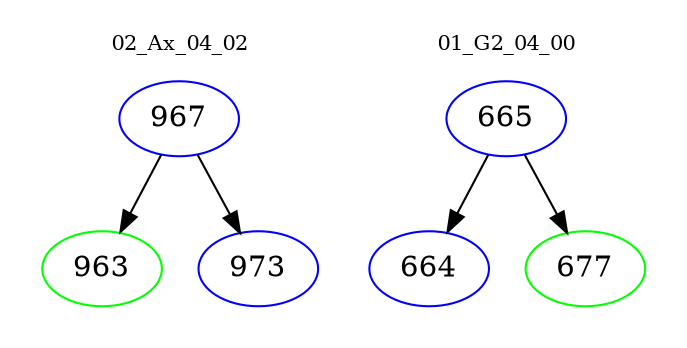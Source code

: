 digraph{
subgraph cluster_0 {
color = white
label = "02_Ax_04_02";
fontsize=10;
T0_967 [label="967", color="blue"]
T0_967 -> T0_963 [color="black"]
T0_963 [label="963", color="green"]
T0_967 -> T0_973 [color="black"]
T0_973 [label="973", color="blue"]
}
subgraph cluster_1 {
color = white
label = "01_G2_04_00";
fontsize=10;
T1_665 [label="665", color="blue"]
T1_665 -> T1_664 [color="black"]
T1_664 [label="664", color="blue"]
T1_665 -> T1_677 [color="black"]
T1_677 [label="677", color="green"]
}
}
